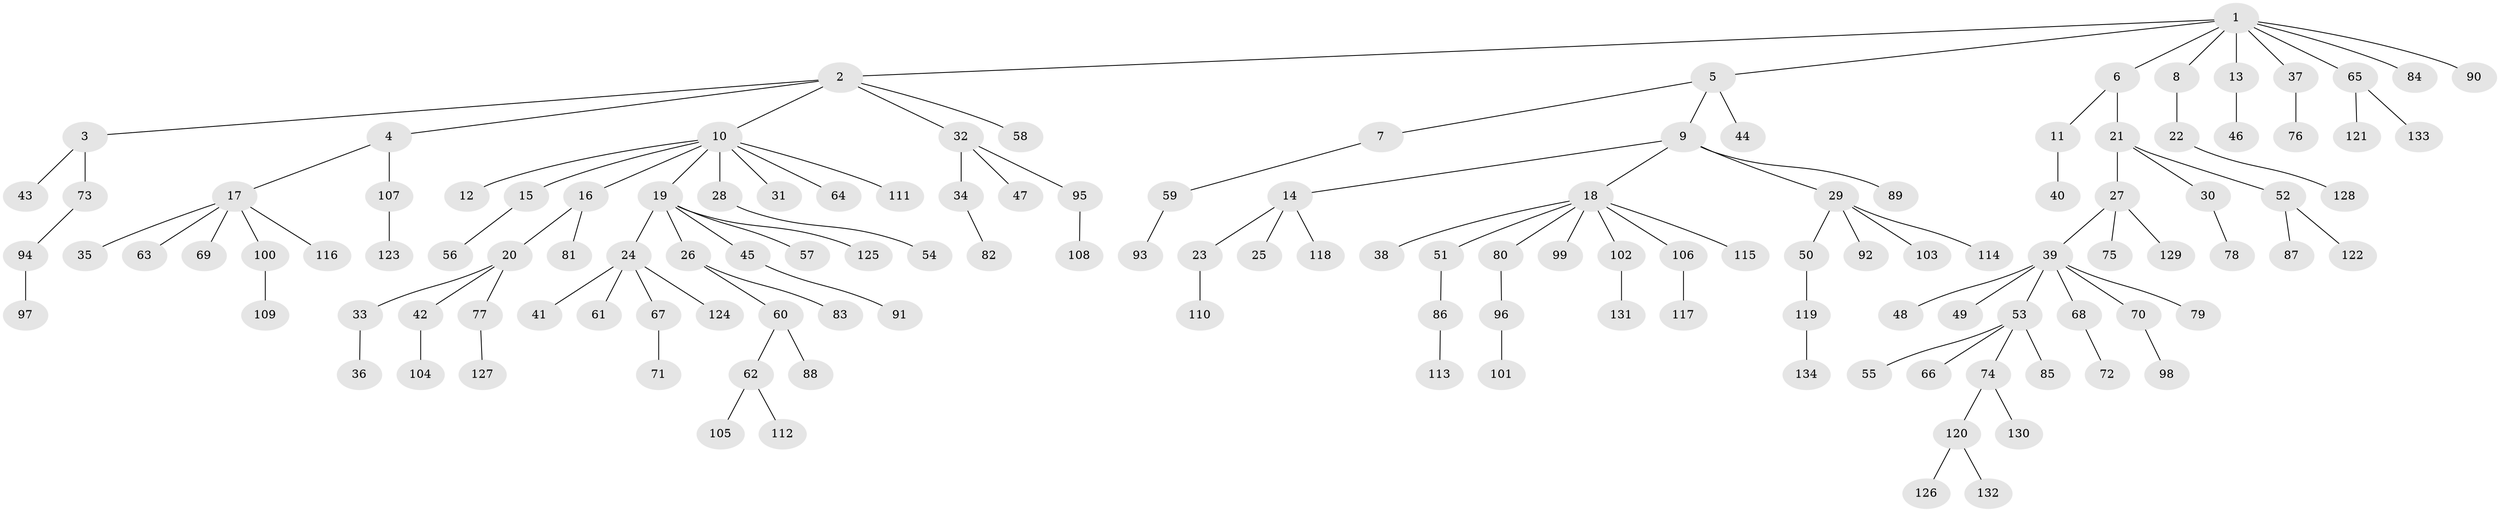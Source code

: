 // Generated by graph-tools (version 1.1) at 2025/36/03/09/25 02:36:31]
// undirected, 134 vertices, 133 edges
graph export_dot {
graph [start="1"]
  node [color=gray90,style=filled];
  1;
  2;
  3;
  4;
  5;
  6;
  7;
  8;
  9;
  10;
  11;
  12;
  13;
  14;
  15;
  16;
  17;
  18;
  19;
  20;
  21;
  22;
  23;
  24;
  25;
  26;
  27;
  28;
  29;
  30;
  31;
  32;
  33;
  34;
  35;
  36;
  37;
  38;
  39;
  40;
  41;
  42;
  43;
  44;
  45;
  46;
  47;
  48;
  49;
  50;
  51;
  52;
  53;
  54;
  55;
  56;
  57;
  58;
  59;
  60;
  61;
  62;
  63;
  64;
  65;
  66;
  67;
  68;
  69;
  70;
  71;
  72;
  73;
  74;
  75;
  76;
  77;
  78;
  79;
  80;
  81;
  82;
  83;
  84;
  85;
  86;
  87;
  88;
  89;
  90;
  91;
  92;
  93;
  94;
  95;
  96;
  97;
  98;
  99;
  100;
  101;
  102;
  103;
  104;
  105;
  106;
  107;
  108;
  109;
  110;
  111;
  112;
  113;
  114;
  115;
  116;
  117;
  118;
  119;
  120;
  121;
  122;
  123;
  124;
  125;
  126;
  127;
  128;
  129;
  130;
  131;
  132;
  133;
  134;
  1 -- 2;
  1 -- 5;
  1 -- 6;
  1 -- 8;
  1 -- 13;
  1 -- 37;
  1 -- 65;
  1 -- 84;
  1 -- 90;
  2 -- 3;
  2 -- 4;
  2 -- 10;
  2 -- 32;
  2 -- 58;
  3 -- 43;
  3 -- 73;
  4 -- 17;
  4 -- 107;
  5 -- 7;
  5 -- 9;
  5 -- 44;
  6 -- 11;
  6 -- 21;
  7 -- 59;
  8 -- 22;
  9 -- 14;
  9 -- 18;
  9 -- 29;
  9 -- 89;
  10 -- 12;
  10 -- 15;
  10 -- 16;
  10 -- 19;
  10 -- 28;
  10 -- 31;
  10 -- 64;
  10 -- 111;
  11 -- 40;
  13 -- 46;
  14 -- 23;
  14 -- 25;
  14 -- 118;
  15 -- 56;
  16 -- 20;
  16 -- 81;
  17 -- 35;
  17 -- 63;
  17 -- 69;
  17 -- 100;
  17 -- 116;
  18 -- 38;
  18 -- 51;
  18 -- 80;
  18 -- 99;
  18 -- 102;
  18 -- 106;
  18 -- 115;
  19 -- 24;
  19 -- 26;
  19 -- 45;
  19 -- 57;
  19 -- 125;
  20 -- 33;
  20 -- 42;
  20 -- 77;
  21 -- 27;
  21 -- 30;
  21 -- 52;
  22 -- 128;
  23 -- 110;
  24 -- 41;
  24 -- 61;
  24 -- 67;
  24 -- 124;
  26 -- 60;
  26 -- 83;
  27 -- 39;
  27 -- 75;
  27 -- 129;
  28 -- 54;
  29 -- 50;
  29 -- 92;
  29 -- 103;
  29 -- 114;
  30 -- 78;
  32 -- 34;
  32 -- 47;
  32 -- 95;
  33 -- 36;
  34 -- 82;
  37 -- 76;
  39 -- 48;
  39 -- 49;
  39 -- 53;
  39 -- 68;
  39 -- 70;
  39 -- 79;
  42 -- 104;
  45 -- 91;
  50 -- 119;
  51 -- 86;
  52 -- 87;
  52 -- 122;
  53 -- 55;
  53 -- 66;
  53 -- 74;
  53 -- 85;
  59 -- 93;
  60 -- 62;
  60 -- 88;
  62 -- 105;
  62 -- 112;
  65 -- 121;
  65 -- 133;
  67 -- 71;
  68 -- 72;
  70 -- 98;
  73 -- 94;
  74 -- 120;
  74 -- 130;
  77 -- 127;
  80 -- 96;
  86 -- 113;
  94 -- 97;
  95 -- 108;
  96 -- 101;
  100 -- 109;
  102 -- 131;
  106 -- 117;
  107 -- 123;
  119 -- 134;
  120 -- 126;
  120 -- 132;
}
